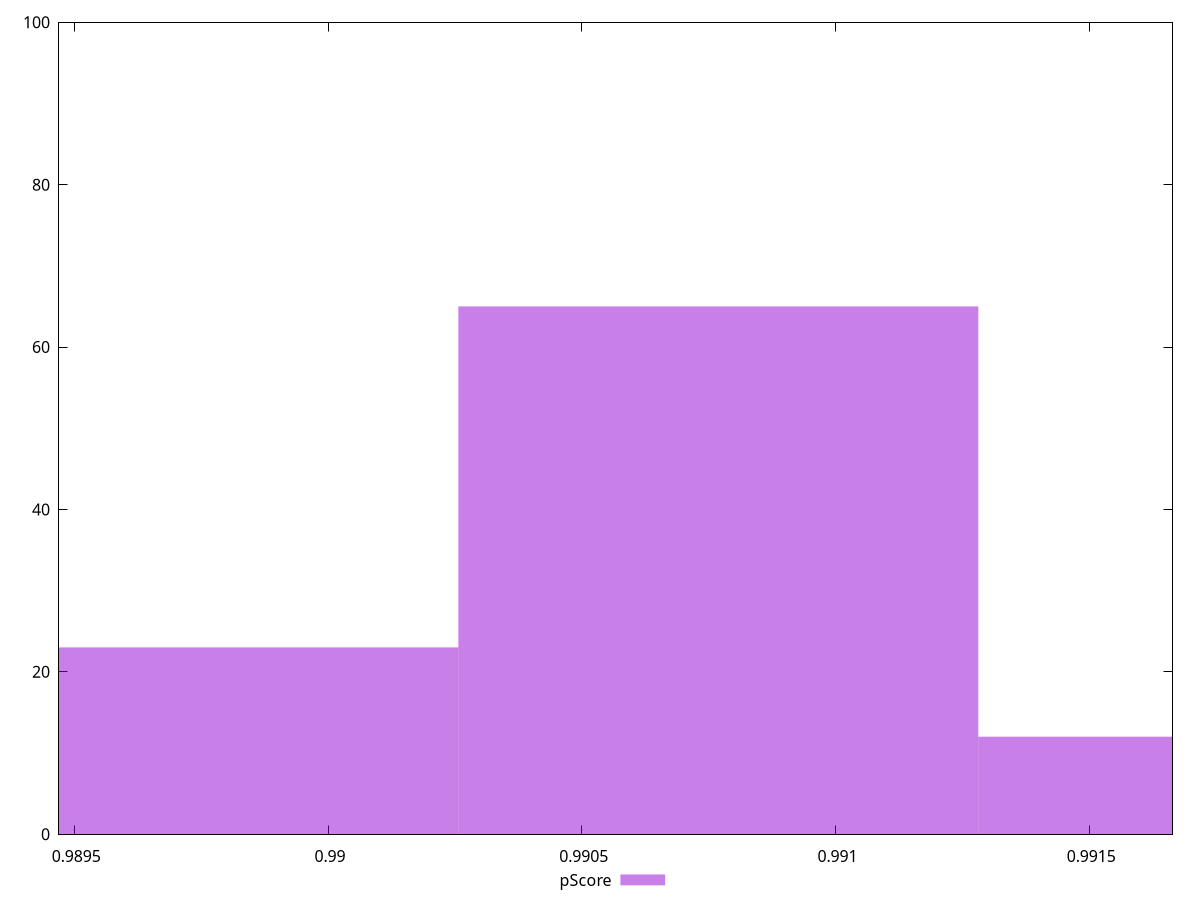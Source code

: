 reset

$pScore <<EOF
0.9897445269270949 23
0.9907691071827129 65
0.9917936874383311 12
EOF

set key outside below
set boxwidth 0.0010245802556181106
set xrange [0.9894699434427391:0.99166399780802]
set yrange [0:100]
set trange [0:100]
set style fill transparent solid 0.5 noborder
set terminal svg size 640, 490 enhanced background rgb 'white'
set output "reports/report_00031_2021-02-24T23-18-18.084Z/largest-contentful-paint/samples/agenda/pScore/histogram.svg"

plot $pScore title "pScore" with boxes

reset
